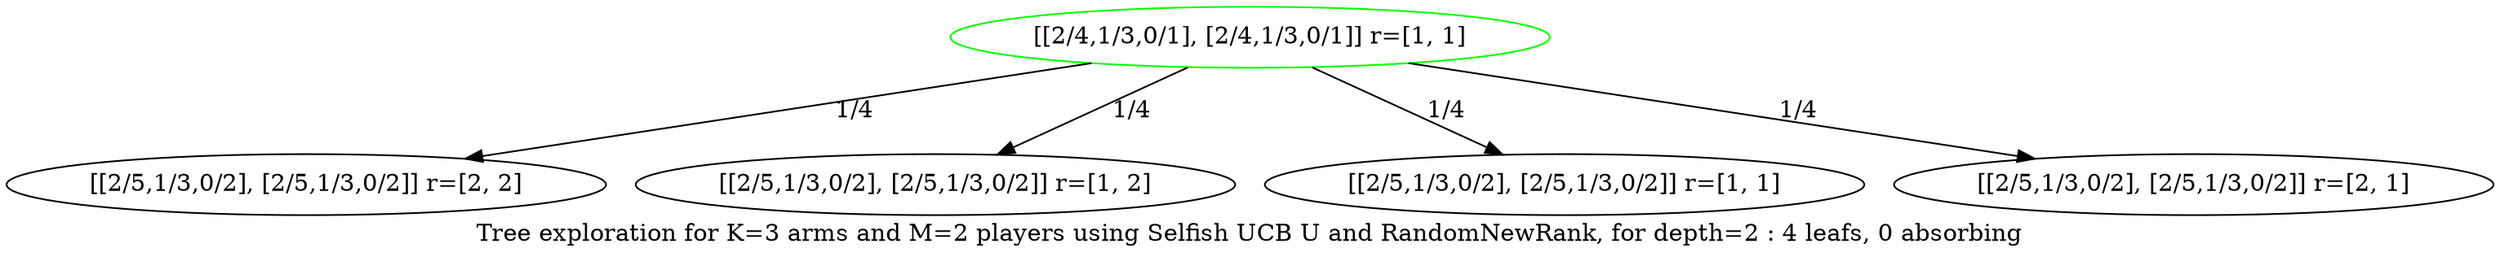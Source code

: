 digraph {
	overlap=false
	label="Tree exploration for K=3 arms and M=2 players using Selfish UCB U and RandomNewRank, for depth=2 : 4 leafs, 0 absorbing"
	0 [label="[[2/4,1/3,0/1], [2/4,1/3,0/1]] r=[1, 1]" color=green]
	1 [label="[[2/5,1/3,0/2], [2/5,1/3,0/2]] r=[2, 2]"]
	0 -> 1 [label="1/4" color=black]
	2 [label="[[2/5,1/3,0/2], [2/5,1/3,0/2]] r=[1, 2]"]
	0 -> 2 [label="1/4" color=black]
	3 [label="[[2/5,1/3,0/2], [2/5,1/3,0/2]] r=[1, 1]"]
	0 -> 3 [label="1/4" color=black]
	4 [label="[[2/5,1/3,0/2], [2/5,1/3,0/2]] r=[2, 1]"]
	0 -> 4 [label="1/4" color=black]
}
